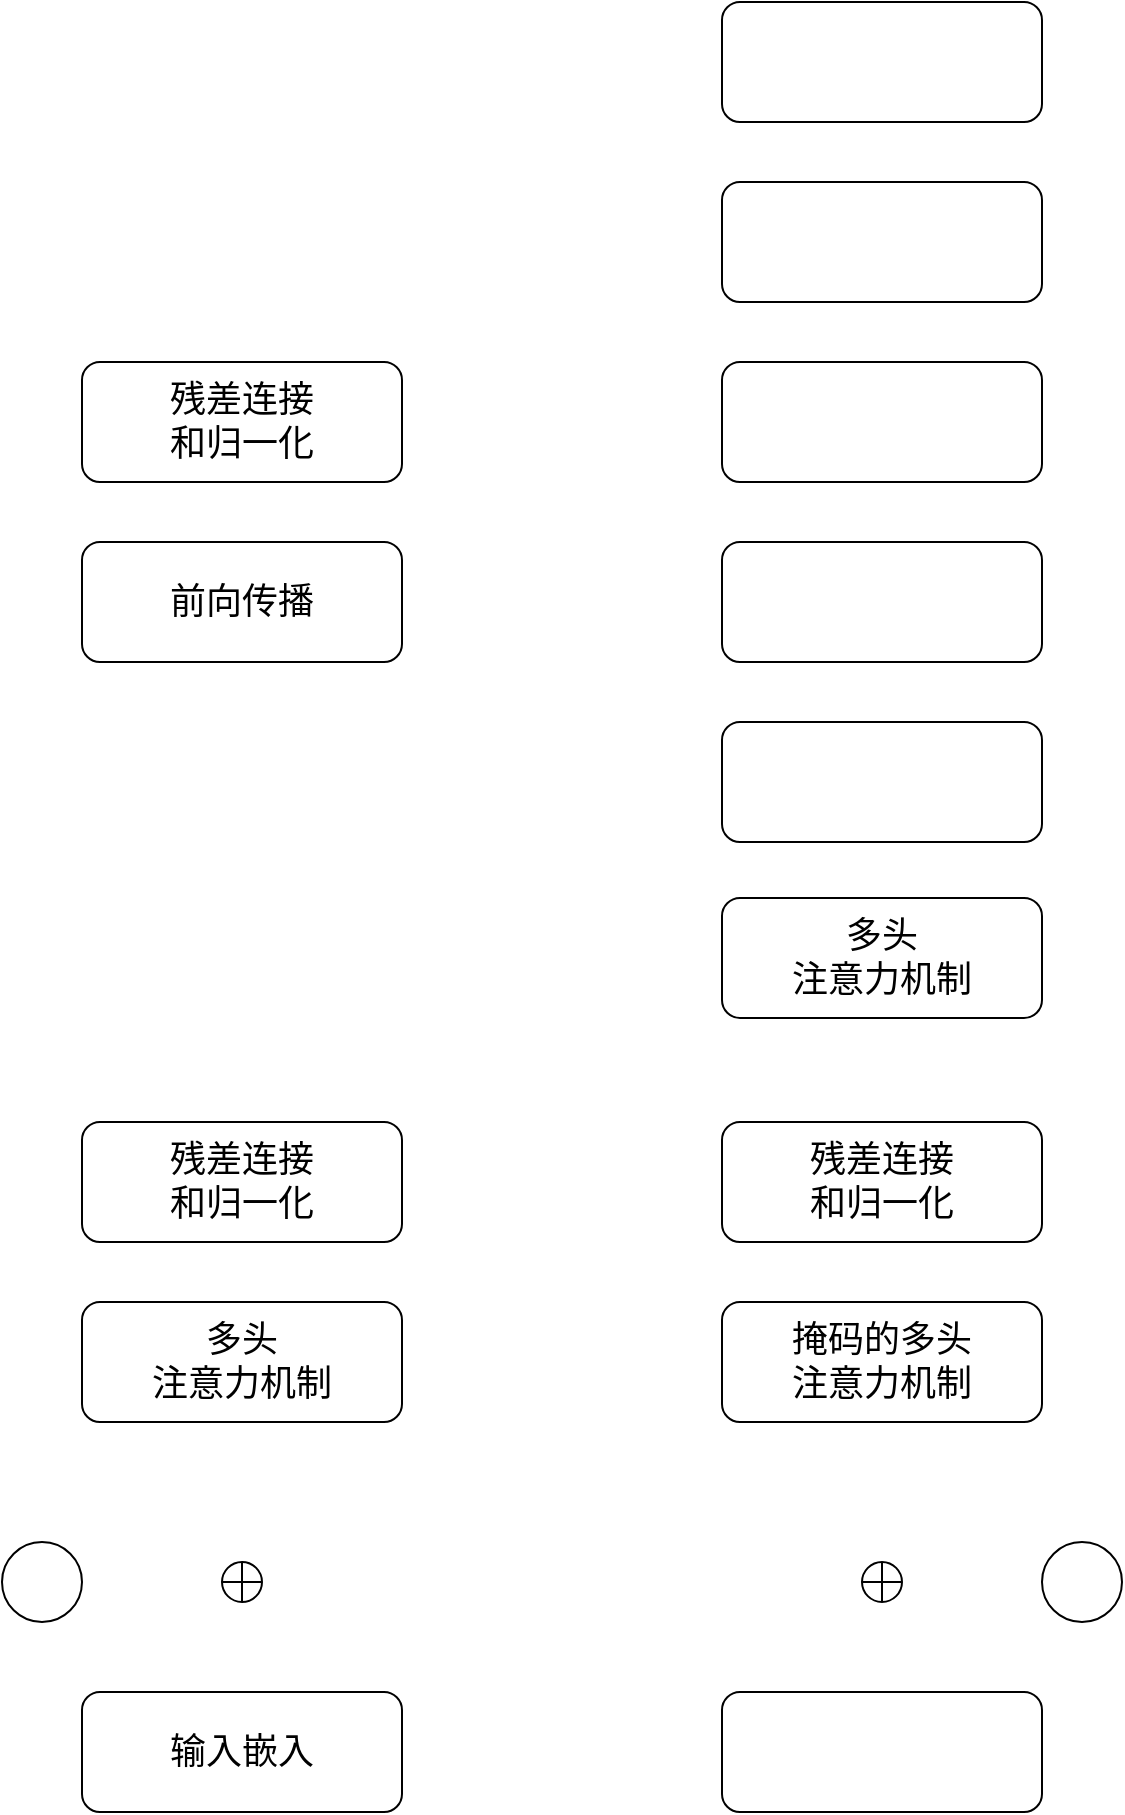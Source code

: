 <mxfile version="27.0.9">
  <diagram name="第 1 页" id="gvTcoRaNtvIjuNjoMNt6">
    <mxGraphModel dx="941" dy="789" grid="1" gridSize="10" guides="1" tooltips="1" connect="1" arrows="1" fold="1" page="1" pageScale="1" pageWidth="827" pageHeight="1169" math="0" shadow="0">
      <root>
        <mxCell id="0" />
        <mxCell id="1" parent="0" />
        <mxCell id="dMSZJxJyq0mz-XRWlp29-2" value="&lt;font style=&quot;font-size: 18px;&quot;&gt;输入嵌入&lt;/font&gt;" style="rounded=1;whiteSpace=wrap;html=1;" vertex="1" parent="1">
          <mxGeometry x="174" y="977" width="160" height="60" as="geometry" />
        </mxCell>
        <mxCell id="dMSZJxJyq0mz-XRWlp29-3" value="" style="shape=orEllipse;perimeter=ellipsePerimeter;whiteSpace=wrap;html=1;backgroundOutline=1;" vertex="1" parent="1">
          <mxGeometry x="244" y="912" width="20" height="20" as="geometry" />
        </mxCell>
        <mxCell id="dMSZJxJyq0mz-XRWlp29-4" value="" style="ellipse;whiteSpace=wrap;html=1;aspect=fixed;" vertex="1" parent="1">
          <mxGeometry x="134" y="902" width="40" height="40" as="geometry" />
        </mxCell>
        <mxCell id="dMSZJxJyq0mz-XRWlp29-5" value="" style="rounded=1;whiteSpace=wrap;html=1;" vertex="1" parent="1">
          <mxGeometry x="494" y="977" width="160" height="60" as="geometry" />
        </mxCell>
        <mxCell id="dMSZJxJyq0mz-XRWlp29-6" value="" style="shape=orEllipse;perimeter=ellipsePerimeter;whiteSpace=wrap;html=1;backgroundOutline=1;" vertex="1" parent="1">
          <mxGeometry x="564" y="912" width="20" height="20" as="geometry" />
        </mxCell>
        <mxCell id="dMSZJxJyq0mz-XRWlp29-7" value="" style="ellipse;whiteSpace=wrap;html=1;aspect=fixed;" vertex="1" parent="1">
          <mxGeometry x="654" y="902" width="40" height="40" as="geometry" />
        </mxCell>
        <mxCell id="dMSZJxJyq0mz-XRWlp29-8" value="&lt;font style=&quot;font-size: 18px;&quot;&gt;多头&lt;/font&gt;&lt;div&gt;&lt;font style=&quot;font-size: 18px;&quot;&gt;注意力机制&lt;/font&gt;&lt;/div&gt;" style="rounded=1;whiteSpace=wrap;html=1;" vertex="1" parent="1">
          <mxGeometry x="174" y="782" width="160" height="60" as="geometry" />
        </mxCell>
        <mxCell id="dMSZJxJyq0mz-XRWlp29-9" value="&lt;font style=&quot;font-size: 18px;&quot;&gt;残差连接&lt;/font&gt;&lt;div&gt;&lt;font style=&quot;font-size: 18px;&quot;&gt;和归一化&lt;/font&gt;&lt;/div&gt;" style="rounded=1;whiteSpace=wrap;html=1;" vertex="1" parent="1">
          <mxGeometry x="174" y="692" width="160" height="60" as="geometry" />
        </mxCell>
        <mxCell id="dMSZJxJyq0mz-XRWlp29-10" value="&lt;font style=&quot;font-size: 18px;&quot;&gt;掩码的多头&lt;/font&gt;&lt;div&gt;&lt;font style=&quot;font-size: 18px;&quot;&gt;注意力机制&lt;/font&gt;&lt;/div&gt;" style="rounded=1;whiteSpace=wrap;html=1;" vertex="1" parent="1">
          <mxGeometry x="494" y="782" width="160" height="60" as="geometry" />
        </mxCell>
        <mxCell id="dMSZJxJyq0mz-XRWlp29-13" value="" style="rounded=1;whiteSpace=wrap;html=1;" vertex="1" parent="1">
          <mxGeometry x="494" y="492" width="160" height="60" as="geometry" />
        </mxCell>
        <mxCell id="dMSZJxJyq0mz-XRWlp29-14" value="" style="rounded=1;whiteSpace=wrap;html=1;" vertex="1" parent="1">
          <mxGeometry x="494" y="402" width="160" height="60" as="geometry" />
        </mxCell>
        <mxCell id="dMSZJxJyq0mz-XRWlp29-15" value="" style="rounded=1;whiteSpace=wrap;html=1;" vertex="1" parent="1">
          <mxGeometry x="494" y="312" width="160" height="60" as="geometry" />
        </mxCell>
        <mxCell id="dMSZJxJyq0mz-XRWlp29-16" value="" style="rounded=1;whiteSpace=wrap;html=1;" vertex="1" parent="1">
          <mxGeometry x="494" y="222" width="160" height="60" as="geometry" />
        </mxCell>
        <mxCell id="dMSZJxJyq0mz-XRWlp29-17" value="" style="rounded=1;whiteSpace=wrap;html=1;" vertex="1" parent="1">
          <mxGeometry x="494" y="132" width="160" height="60" as="geometry" />
        </mxCell>
        <mxCell id="dMSZJxJyq0mz-XRWlp29-18" value="&lt;font style=&quot;font-size: 18px;&quot;&gt;前向传播&lt;/font&gt;" style="rounded=1;whiteSpace=wrap;html=1;" vertex="1" parent="1">
          <mxGeometry x="174" y="402" width="160" height="60" as="geometry" />
        </mxCell>
        <mxCell id="dMSZJxJyq0mz-XRWlp29-19" value="&lt;font style=&quot;font-size: 18px;&quot;&gt;残差连接&lt;/font&gt;&lt;div&gt;&lt;font style=&quot;font-size: 18px;&quot;&gt;和归一化&lt;/font&gt;&lt;/div&gt;" style="rounded=1;whiteSpace=wrap;html=1;" vertex="1" parent="1">
          <mxGeometry x="174" y="312" width="160" height="60" as="geometry" />
        </mxCell>
        <mxCell id="dMSZJxJyq0mz-XRWlp29-20" value="&lt;font style=&quot;font-size: 18px;&quot;&gt;残差连接&lt;/font&gt;&lt;div&gt;&lt;font style=&quot;font-size: 18px;&quot;&gt;和归一化&lt;/font&gt;&lt;/div&gt;" style="rounded=1;whiteSpace=wrap;html=1;" vertex="1" parent="1">
          <mxGeometry x="494" y="692" width="160" height="60" as="geometry" />
        </mxCell>
        <mxCell id="dMSZJxJyq0mz-XRWlp29-21" value="&lt;font style=&quot;font-size: 18px;&quot;&gt;多头&lt;/font&gt;&lt;div&gt;&lt;font style=&quot;font-size: 18px;&quot;&gt;注意力机制&lt;/font&gt;&lt;/div&gt;" style="rounded=1;whiteSpace=wrap;html=1;" vertex="1" parent="1">
          <mxGeometry x="494" y="580" width="160" height="60" as="geometry" />
        </mxCell>
      </root>
    </mxGraphModel>
  </diagram>
</mxfile>
